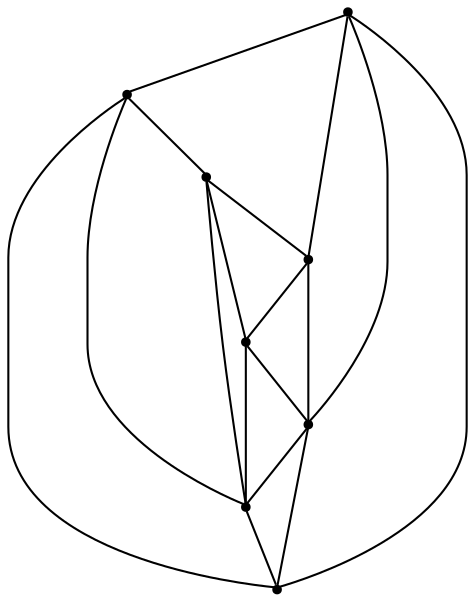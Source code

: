 graph {
  node [shape=point,comment="{\"directed\":false,\"doi\":\"10.1007/978-3-319-27261-0_38\",\"figure\":\"3 (1)\"}"]

  v0 [pos="1078.4593733911888,332.8779743999742"]
  v1 [pos="978.4425183451369,232.86326714729097"]
  v2 [pos="978.4425183451369,432.891640405079"]
  v3 [pos="878.4276345400338,332.8779743999742"]
  v4 [pos="1011.7820211267742,299.5394763500715"]
  v5 [pos="1011.7820211267742,366.21490660428185"]
  v6 [pos="945.1047324507774,366.21490660428185"]
  v7 [pos="945.1047324507774,299.5394763500715"]

  v3 -- v2 [id="-2",pos="878.4276345400338,332.8779743999742 878.4274437747807,349.5457887288347 878.4274437747807,349.5457887288347 878.4274437747807,349.5457887288347 878.4274437747807,366.21907159459573 878.4274437747807,399.5531423551763 895.0967659437799,416.22642522093736 911.7660881127791,432.8913781060707 945.1047324507774,432.8913781060707 961.7740546197766,432.8913781060707 978.4425183451369,432.891640405079 978.4425183451369,432.891640405079 978.4425183451369,432.891640405079"]
  v3 -- v7 [id="-3",pos="878.4276345400338,332.8779743999742 945.1047324507774,299.5394763500715 945.1047324507774,299.5394763500715 945.1047324507774,299.5394763500715"]
  v6 -- v3 [id="-5",pos="945.1047324507774,366.21490660428185 878.4276345400338,332.8779743999742 878.4276345400338,332.8779743999742 878.4276345400338,332.8779743999742"]
  v2 -- v0 [id="-6",pos="978.4425183451369,432.891640405079 995.112698957775,432.8913781060707 995.112698957775,432.8913781060707 995.112698957775,432.8913781060707 1011.7820211267742,432.8913781060707 1045.1206654647726,432.8913781060707 1061.7899876337717,416.22226023062353 1078.459309802771,399.5531423551763 1078.459309802771,366.21490660428185 1078.459309802771,349.5457887288347 1078.4593733911888,332.8779743999742 1078.4593733911888,332.8779743999742 1078.4593733911888,332.8779743999742"]
  v2 -- v5 [id="-7",pos="978.4425183451369,432.891640405079 1011.7820211267742,366.21490660428185 1011.7820211267742,366.21490660428185 1011.7820211267742,366.21490660428185"]
  v1 -- v3 [id="-8",pos="978.4425183451369,232.86326714729097 961.7740546197766,232.8619636007042 961.7740546197766,232.8619636007042 961.7740546197766,232.8619636007042 945.1047324507774,232.8619636007042 911.7660881127791,232.8619636007042 895.0967659437799,249.53108147615137 878.4274437747807,266.2001993515986 878.4274437747807,299.538435102493 878.4274437747807,316.2075529779402 878.4276345400338,332.8779743999742 878.4276345400338,332.8779743999742 878.4276345400338,332.8779743999742"]
  v7 -- v1 [id="-11",pos="945.1047324507774,299.5394763500715 978.4425183451369,232.86326714729097 978.4425183451369,232.86326714729097 978.4425183451369,232.86326714729097"]
  v5 -- v0 [id="-12",pos="1011.7820211267742,366.21490660428185 1078.4593733911888,332.8779743999742 1078.4593733911888,332.8779743999742 1078.4593733911888,332.8779743999742"]
  v5 -- v7 [id="-13",pos="1011.7820211267742,366.21490660428185 984.9235452595337,351.1042899517056 984.9235452595337,351.1042899517056 984.9235452595337,351.1042899517056 958.119246724172,324.9755570526801 958.119246724172,324.9755570526801 958.119246724172,324.9755570526801 945.1047324507774,299.5394763500715 945.1047324507774,299.5394763500715 945.1047324507774,299.5394763500715"]
  v1 -- v4 [id="-16",pos="978.4425183451369,232.86326714729097 1011.7820211267742,299.5394763500715 1011.7820211267742,299.5394763500715 1011.7820211267742,299.5394763500715"]
  v0 -- v1 [id="-17",pos="1078.4593733911888,332.8779743999742 1078.459309802771,316.2075529779402 1078.459309802771,316.2075529779402 1078.459309802771,316.2075529779402 1078.459309802771,299.538435102493 1078.459309802771,266.2001993515986 1061.7899876337717,249.53108147615137 1045.1206654647726,232.8619636007042 1011.7820211267742,232.8619636007042 995.112698957775,232.8619636007042 978.4425183451369,232.86326714729097 978.4425183451369,232.86326714729097 978.4425183451369,232.86326714729097"]
  v6 -- v5 [id="-19",pos="945.1047324507774,366.21490660428185 1011.7820211267742,366.21490660428185 1011.7820211267742,366.21490660428185 1011.7820211267742,366.21490660428185"]
  v4 -- v5 [id="-21",pos="1011.7820211267742,299.5394763500715 1011.7820211267742,366.21490660428185 1011.7820211267742,366.21490660428185 1011.7820211267742,366.21490660428185"]
  v7 -- v4 [id="-23",pos="945.1047324507774,299.5394763500715 1011.7820211267742,299.5394763500715 1011.7820211267742,299.5394763500715 1011.7820211267742,299.5394763500715"]
  v4 -- v0 [id="-27",pos="1011.7820211267742,299.5394763500715 1078.4593733911888,332.8779743999742 1078.4593733911888,332.8779743999742 1078.4593733911888,332.8779743999742"]
  v7 -- v6 [id="-28",pos="945.1047324507774,299.5394763500715 945.1047324507774,366.21490660428185 945.1047324507774,366.21490660428185 945.1047324507774,366.21490660428185"]
  v2 -- v6 [id="-29",pos="978.4425183451369,432.891640405079 945.1047324507774,366.21490660428185 945.1047324507774,366.21490660428185 945.1047324507774,366.21490660428185"]
}